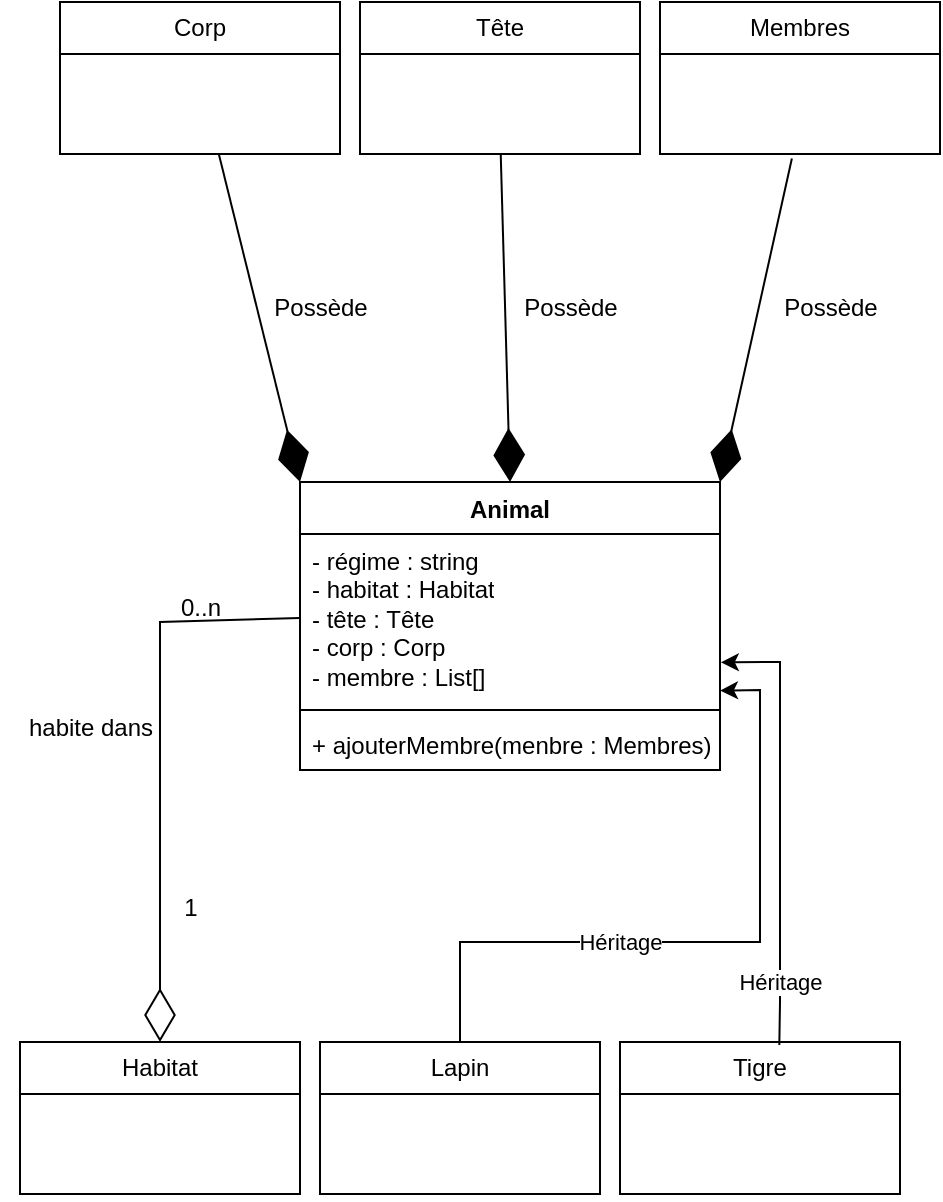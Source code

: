 <mxfile version="25.0.1">
  <diagram name="Page-1" id="IE2YHlmdql8CJOn4e2_S">
    <mxGraphModel dx="302" dy="703" grid="1" gridSize="10" guides="1" tooltips="1" connect="1" arrows="1" fold="1" page="1" pageScale="1" pageWidth="827" pageHeight="1169" math="0" shadow="0">
      <root>
        <mxCell id="0" />
        <mxCell id="1" parent="0" />
        <mxCell id="E9u9W1GBotNpLpHGZfWP-1" value="Animal" style="swimlane;fontStyle=1;align=center;verticalAlign=top;childLayout=stackLayout;horizontal=1;startSize=26;horizontalStack=0;resizeParent=1;resizeParentMax=0;resizeLast=0;collapsible=1;marginBottom=0;whiteSpace=wrap;html=1;" vertex="1" parent="1">
          <mxGeometry x="200" y="300" width="210" height="144" as="geometry" />
        </mxCell>
        <mxCell id="E9u9W1GBotNpLpHGZfWP-2" value="- régime : string&lt;div&gt;- habitat : Habitat&lt;/div&gt;&lt;div&gt;- tête : Tête&lt;/div&gt;&lt;div&gt;- corp : Corp&lt;/div&gt;&lt;div&gt;- membre : List[]&lt;/div&gt;" style="text;strokeColor=none;fillColor=none;align=left;verticalAlign=top;spacingLeft=4;spacingRight=4;overflow=hidden;rotatable=0;points=[[0,0.5],[1,0.5]];portConstraint=eastwest;whiteSpace=wrap;html=1;" vertex="1" parent="E9u9W1GBotNpLpHGZfWP-1">
          <mxGeometry y="26" width="210" height="84" as="geometry" />
        </mxCell>
        <mxCell id="E9u9W1GBotNpLpHGZfWP-3" value="" style="line;strokeWidth=1;fillColor=none;align=left;verticalAlign=middle;spacingTop=-1;spacingLeft=3;spacingRight=3;rotatable=0;labelPosition=right;points=[];portConstraint=eastwest;strokeColor=inherit;" vertex="1" parent="E9u9W1GBotNpLpHGZfWP-1">
          <mxGeometry y="110" width="210" height="8" as="geometry" />
        </mxCell>
        <mxCell id="E9u9W1GBotNpLpHGZfWP-4" value="+ ajouterMembre(menbre : Membres)" style="text;strokeColor=none;fillColor=none;align=left;verticalAlign=top;spacingLeft=4;spacingRight=4;overflow=hidden;rotatable=0;points=[[0,0.5],[1,0.5]];portConstraint=eastwest;whiteSpace=wrap;html=1;" vertex="1" parent="E9u9W1GBotNpLpHGZfWP-1">
          <mxGeometry y="118" width="210" height="26" as="geometry" />
        </mxCell>
        <mxCell id="E9u9W1GBotNpLpHGZfWP-5" value="Corp" style="swimlane;fontStyle=0;childLayout=stackLayout;horizontal=1;startSize=26;fillColor=none;horizontalStack=0;resizeParent=1;resizeParentMax=0;resizeLast=0;collapsible=1;marginBottom=0;whiteSpace=wrap;html=1;" vertex="1" parent="1">
          <mxGeometry x="80" y="60" width="140" height="76" as="geometry" />
        </mxCell>
        <mxCell id="E9u9W1GBotNpLpHGZfWP-6" value="&lt;div&gt;&lt;br&gt;&lt;/div&gt;&lt;div&gt;&lt;br&gt;&lt;/div&gt;&lt;div&gt;&lt;br&gt;&lt;/div&gt;" style="text;strokeColor=none;fillColor=none;align=left;verticalAlign=top;spacingLeft=4;spacingRight=4;overflow=hidden;rotatable=0;points=[[0,0.5],[1,0.5]];portConstraint=eastwest;whiteSpace=wrap;html=1;" vertex="1" parent="E9u9W1GBotNpLpHGZfWP-5">
          <mxGeometry y="26" width="140" height="24" as="geometry" />
        </mxCell>
        <mxCell id="E9u9W1GBotNpLpHGZfWP-8" value="&lt;div&gt;&lt;br&gt;&lt;/div&gt;&lt;div&gt;&lt;br&gt;&lt;/div&gt;&lt;div&gt;&lt;br&gt;&lt;/div&gt;" style="text;strokeColor=none;fillColor=none;align=left;verticalAlign=top;spacingLeft=4;spacingRight=4;overflow=hidden;rotatable=0;points=[[0,0.5],[1,0.5]];portConstraint=eastwest;whiteSpace=wrap;html=1;" vertex="1" parent="E9u9W1GBotNpLpHGZfWP-5">
          <mxGeometry y="50" width="140" height="26" as="geometry" />
        </mxCell>
        <mxCell id="E9u9W1GBotNpLpHGZfWP-10" value="Tête" style="swimlane;fontStyle=0;childLayout=stackLayout;horizontal=1;startSize=26;fillColor=none;horizontalStack=0;resizeParent=1;resizeParentMax=0;resizeLast=0;collapsible=1;marginBottom=0;whiteSpace=wrap;html=1;" vertex="1" parent="1">
          <mxGeometry x="230" y="60" width="140" height="76" as="geometry" />
        </mxCell>
        <mxCell id="E9u9W1GBotNpLpHGZfWP-11" value="&lt;div&gt;&lt;br&gt;&lt;/div&gt;&lt;div&gt;&lt;br&gt;&lt;/div&gt;&lt;div&gt;&lt;br&gt;&lt;/div&gt;" style="text;strokeColor=none;fillColor=none;align=left;verticalAlign=top;spacingLeft=4;spacingRight=4;overflow=hidden;rotatable=0;points=[[0,0.5],[1,0.5]];portConstraint=eastwest;whiteSpace=wrap;html=1;" vertex="1" parent="E9u9W1GBotNpLpHGZfWP-10">
          <mxGeometry y="26" width="140" height="24" as="geometry" />
        </mxCell>
        <mxCell id="E9u9W1GBotNpLpHGZfWP-12" value="&lt;div&gt;&lt;br&gt;&lt;/div&gt;&lt;div&gt;&lt;br&gt;&lt;/div&gt;&lt;div&gt;&lt;br&gt;&lt;/div&gt;" style="text;strokeColor=none;fillColor=none;align=left;verticalAlign=top;spacingLeft=4;spacingRight=4;overflow=hidden;rotatable=0;points=[[0,0.5],[1,0.5]];portConstraint=eastwest;whiteSpace=wrap;html=1;" vertex="1" parent="E9u9W1GBotNpLpHGZfWP-10">
          <mxGeometry y="50" width="140" height="26" as="geometry" />
        </mxCell>
        <mxCell id="E9u9W1GBotNpLpHGZfWP-14" value="" style="endArrow=diamondThin;endFill=1;endSize=24;html=1;rounded=0;entryX=0.5;entryY=0;entryDx=0;entryDy=0;" edge="1" parent="1" source="E9u9W1GBotNpLpHGZfWP-12" target="E9u9W1GBotNpLpHGZfWP-1">
          <mxGeometry width="160" relative="1" as="geometry">
            <mxPoint x="240" y="400" as="sourcePoint" />
            <mxPoint x="400" y="400" as="targetPoint" />
          </mxGeometry>
        </mxCell>
        <mxCell id="E9u9W1GBotNpLpHGZfWP-15" value="" style="endArrow=diamondThin;endFill=1;endSize=24;html=1;rounded=0;entryX=1;entryY=0;entryDx=0;entryDy=0;exitX=0.471;exitY=1.094;exitDx=0;exitDy=0;exitPerimeter=0;" edge="1" parent="1" source="E9u9W1GBotNpLpHGZfWP-19" target="E9u9W1GBotNpLpHGZfWP-1">
          <mxGeometry width="160" relative="1" as="geometry">
            <mxPoint x="483.069" y="136" as="sourcePoint" />
            <mxPoint x="400" y="400" as="targetPoint" />
            <Array as="points" />
          </mxGeometry>
        </mxCell>
        <mxCell id="E9u9W1GBotNpLpHGZfWP-16" value="" style="endArrow=diamondThin;endFill=1;endSize=24;html=1;rounded=0;entryX=0;entryY=0;entryDx=0;entryDy=0;" edge="1" parent="1" source="E9u9W1GBotNpLpHGZfWP-5" target="E9u9W1GBotNpLpHGZfWP-1">
          <mxGeometry width="160" relative="1" as="geometry">
            <mxPoint x="240" y="400" as="sourcePoint" />
            <mxPoint x="400" y="400" as="targetPoint" />
          </mxGeometry>
        </mxCell>
        <mxCell id="E9u9W1GBotNpLpHGZfWP-18" value="Membres" style="swimlane;fontStyle=0;childLayout=stackLayout;horizontal=1;startSize=26;fillColor=none;horizontalStack=0;resizeParent=1;resizeParentMax=0;resizeLast=0;collapsible=1;marginBottom=0;whiteSpace=wrap;html=1;" vertex="1" parent="1">
          <mxGeometry x="380" y="60" width="140" height="76" as="geometry" />
        </mxCell>
        <mxCell id="E9u9W1GBotNpLpHGZfWP-20" value="&lt;div&gt;&lt;br&gt;&lt;/div&gt;&lt;div&gt;&lt;br&gt;&lt;/div&gt;&lt;div&gt;&lt;br&gt;&lt;/div&gt;" style="text;strokeColor=none;fillColor=none;align=left;verticalAlign=top;spacingLeft=4;spacingRight=4;overflow=hidden;rotatable=0;points=[[0,0.5],[1,0.5]];portConstraint=eastwest;whiteSpace=wrap;html=1;" vertex="1" parent="E9u9W1GBotNpLpHGZfWP-18">
          <mxGeometry y="26" width="140" height="26" as="geometry" />
        </mxCell>
        <mxCell id="E9u9W1GBotNpLpHGZfWP-19" value="&lt;div&gt;&lt;br&gt;&lt;/div&gt;&lt;div&gt;&lt;br&gt;&lt;/div&gt;&lt;div&gt;&lt;br&gt;&lt;/div&gt;" style="text;strokeColor=none;fillColor=none;align=left;verticalAlign=top;spacingLeft=4;spacingRight=4;overflow=hidden;rotatable=0;points=[[0,0.5],[1,0.5]];portConstraint=eastwest;whiteSpace=wrap;html=1;" vertex="1" parent="E9u9W1GBotNpLpHGZfWP-18">
          <mxGeometry y="52" width="140" height="24" as="geometry" />
        </mxCell>
        <mxCell id="E9u9W1GBotNpLpHGZfWP-21" value="Habitat" style="swimlane;fontStyle=0;childLayout=stackLayout;horizontal=1;startSize=26;fillColor=none;horizontalStack=0;resizeParent=1;resizeParentMax=0;resizeLast=0;collapsible=1;marginBottom=0;whiteSpace=wrap;html=1;" vertex="1" parent="1">
          <mxGeometry x="60" y="580" width="140" height="76" as="geometry" />
        </mxCell>
        <mxCell id="E9u9W1GBotNpLpHGZfWP-22" value="&lt;div&gt;&lt;br&gt;&lt;/div&gt;&lt;div&gt;&lt;br&gt;&lt;/div&gt;&lt;div&gt;&lt;br&gt;&lt;/div&gt;" style="text;strokeColor=none;fillColor=none;align=left;verticalAlign=top;spacingLeft=4;spacingRight=4;overflow=hidden;rotatable=0;points=[[0,0.5],[1,0.5]];portConstraint=eastwest;whiteSpace=wrap;html=1;" vertex="1" parent="E9u9W1GBotNpLpHGZfWP-21">
          <mxGeometry y="26" width="140" height="24" as="geometry" />
        </mxCell>
        <mxCell id="E9u9W1GBotNpLpHGZfWP-23" value="&lt;div&gt;&lt;br&gt;&lt;/div&gt;&lt;div&gt;&lt;br&gt;&lt;/div&gt;&lt;div&gt;&lt;br&gt;&lt;/div&gt;" style="text;strokeColor=none;fillColor=none;align=left;verticalAlign=top;spacingLeft=4;spacingRight=4;overflow=hidden;rotatable=0;points=[[0,0.5],[1,0.5]];portConstraint=eastwest;whiteSpace=wrap;html=1;" vertex="1" parent="E9u9W1GBotNpLpHGZfWP-21">
          <mxGeometry y="50" width="140" height="26" as="geometry" />
        </mxCell>
        <mxCell id="E9u9W1GBotNpLpHGZfWP-24" value="Lapin" style="swimlane;fontStyle=0;childLayout=stackLayout;horizontal=1;startSize=26;fillColor=none;horizontalStack=0;resizeParent=1;resizeParentMax=0;resizeLast=0;collapsible=1;marginBottom=0;whiteSpace=wrap;html=1;" vertex="1" parent="1">
          <mxGeometry x="210" y="580" width="140" height="76" as="geometry" />
        </mxCell>
        <mxCell id="E9u9W1GBotNpLpHGZfWP-25" value="&lt;div&gt;&lt;br&gt;&lt;/div&gt;&lt;div&gt;&lt;br&gt;&lt;/div&gt;&lt;div&gt;&lt;br&gt;&lt;/div&gt;" style="text;strokeColor=none;fillColor=none;align=left;verticalAlign=top;spacingLeft=4;spacingRight=4;overflow=hidden;rotatable=0;points=[[0,0.5],[1,0.5]];portConstraint=eastwest;whiteSpace=wrap;html=1;" vertex="1" parent="E9u9W1GBotNpLpHGZfWP-24">
          <mxGeometry y="26" width="140" height="24" as="geometry" />
        </mxCell>
        <mxCell id="E9u9W1GBotNpLpHGZfWP-26" value="&lt;div&gt;&lt;br&gt;&lt;/div&gt;&lt;div&gt;&lt;br&gt;&lt;/div&gt;&lt;div&gt;&lt;br&gt;&lt;/div&gt;" style="text;strokeColor=none;fillColor=none;align=left;verticalAlign=top;spacingLeft=4;spacingRight=4;overflow=hidden;rotatable=0;points=[[0,0.5],[1,0.5]];portConstraint=eastwest;whiteSpace=wrap;html=1;" vertex="1" parent="E9u9W1GBotNpLpHGZfWP-24">
          <mxGeometry y="50" width="140" height="26" as="geometry" />
        </mxCell>
        <mxCell id="E9u9W1GBotNpLpHGZfWP-27" value="Tigre" style="swimlane;fontStyle=0;childLayout=stackLayout;horizontal=1;startSize=26;fillColor=none;horizontalStack=0;resizeParent=1;resizeParentMax=0;resizeLast=0;collapsible=1;marginBottom=0;whiteSpace=wrap;html=1;" vertex="1" parent="1">
          <mxGeometry x="360" y="580" width="140" height="76" as="geometry" />
        </mxCell>
        <mxCell id="E9u9W1GBotNpLpHGZfWP-28" value="&lt;div&gt;&lt;br&gt;&lt;/div&gt;&lt;div&gt;&lt;br&gt;&lt;/div&gt;&lt;div&gt;&lt;br&gt;&lt;/div&gt;" style="text;strokeColor=none;fillColor=none;align=left;verticalAlign=top;spacingLeft=4;spacingRight=4;overflow=hidden;rotatable=0;points=[[0,0.5],[1,0.5]];portConstraint=eastwest;whiteSpace=wrap;html=1;" vertex="1" parent="E9u9W1GBotNpLpHGZfWP-27">
          <mxGeometry y="26" width="140" height="24" as="geometry" />
        </mxCell>
        <mxCell id="E9u9W1GBotNpLpHGZfWP-29" value="&lt;div&gt;&lt;br&gt;&lt;/div&gt;&lt;div&gt;&lt;br&gt;&lt;/div&gt;&lt;div&gt;&lt;br&gt;&lt;/div&gt;" style="text;strokeColor=none;fillColor=none;align=left;verticalAlign=top;spacingLeft=4;spacingRight=4;overflow=hidden;rotatable=0;points=[[0,0.5],[1,0.5]];portConstraint=eastwest;whiteSpace=wrap;html=1;" vertex="1" parent="E9u9W1GBotNpLpHGZfWP-27">
          <mxGeometry y="50" width="140" height="26" as="geometry" />
        </mxCell>
        <mxCell id="E9u9W1GBotNpLpHGZfWP-30" value="" style="endArrow=diamondThin;endFill=0;endSize=24;html=1;rounded=0;entryX=0.5;entryY=0;entryDx=0;entryDy=0;exitX=0;exitY=0.5;exitDx=0;exitDy=0;" edge="1" parent="1" source="E9u9W1GBotNpLpHGZfWP-2" target="E9u9W1GBotNpLpHGZfWP-21">
          <mxGeometry width="160" relative="1" as="geometry">
            <mxPoint x="90" y="490" as="sourcePoint" />
            <mxPoint x="250" y="490" as="targetPoint" />
            <Array as="points">
              <mxPoint x="130" y="370" />
            </Array>
          </mxGeometry>
        </mxCell>
        <mxCell id="E9u9W1GBotNpLpHGZfWP-32" value="" style="endArrow=classic;html=1;rounded=0;exitX=0.5;exitY=0;exitDx=0;exitDy=0;entryX=1;entryY=0.932;entryDx=0;entryDy=0;entryPerimeter=0;" edge="1" parent="1" source="E9u9W1GBotNpLpHGZfWP-24" target="E9u9W1GBotNpLpHGZfWP-2">
          <mxGeometry relative="1" as="geometry">
            <mxPoint x="230" y="490" as="sourcePoint" />
            <mxPoint x="330" y="490" as="targetPoint" />
            <Array as="points">
              <mxPoint x="280" y="530" />
              <mxPoint x="430" y="530" />
              <mxPoint x="430" y="404" />
            </Array>
          </mxGeometry>
        </mxCell>
        <mxCell id="E9u9W1GBotNpLpHGZfWP-33" value="Héritage" style="edgeLabel;resizable=0;;align=center;verticalAlign=middle;html=1;" connectable="0" vertex="1" parent="E9u9W1GBotNpLpHGZfWP-32">
          <mxGeometry relative="1" as="geometry">
            <mxPoint x="-43" as="offset" />
          </mxGeometry>
        </mxCell>
        <mxCell id="E9u9W1GBotNpLpHGZfWP-34" value="" style="endArrow=classic;html=1;rounded=0;exitX=0.569;exitY=0.02;exitDx=0;exitDy=0;entryX=1.002;entryY=0.764;entryDx=0;entryDy=0;entryPerimeter=0;exitPerimeter=0;" edge="1" parent="1" source="E9u9W1GBotNpLpHGZfWP-27" target="E9u9W1GBotNpLpHGZfWP-2">
          <mxGeometry relative="1" as="geometry">
            <mxPoint x="290" y="590" as="sourcePoint" />
            <mxPoint x="420" y="414" as="targetPoint" />
            <Array as="points">
              <mxPoint x="440" y="560" />
              <mxPoint x="440" y="540" />
              <mxPoint x="440" y="390" />
            </Array>
          </mxGeometry>
        </mxCell>
        <mxCell id="E9u9W1GBotNpLpHGZfWP-35" value="Héritage" style="edgeLabel;resizable=0;;align=center;verticalAlign=middle;html=1;" connectable="0" vertex="1" parent="E9u9W1GBotNpLpHGZfWP-34">
          <mxGeometry relative="1" as="geometry">
            <mxPoint y="79" as="offset" />
          </mxGeometry>
        </mxCell>
        <mxCell id="E9u9W1GBotNpLpHGZfWP-36" value="0..n" style="text;html=1;align=center;verticalAlign=middle;resizable=0;points=[];autosize=1;strokeColor=none;fillColor=none;" vertex="1" parent="1">
          <mxGeometry x="130" y="348" width="40" height="30" as="geometry" />
        </mxCell>
        <mxCell id="E9u9W1GBotNpLpHGZfWP-37" value="1" style="text;html=1;align=center;verticalAlign=middle;resizable=0;points=[];autosize=1;strokeColor=none;fillColor=none;" vertex="1" parent="1">
          <mxGeometry x="130" y="498" width="30" height="30" as="geometry" />
        </mxCell>
        <mxCell id="E9u9W1GBotNpLpHGZfWP-38" value="habite dans" style="text;html=1;align=center;verticalAlign=middle;resizable=0;points=[];autosize=1;strokeColor=none;fillColor=none;" vertex="1" parent="1">
          <mxGeometry x="50" y="408" width="90" height="30" as="geometry" />
        </mxCell>
        <mxCell id="E9u9W1GBotNpLpHGZfWP-39" value="Possède" style="text;html=1;align=center;verticalAlign=middle;resizable=0;points=[];autosize=1;strokeColor=none;fillColor=none;" vertex="1" parent="1">
          <mxGeometry x="175" y="198" width="70" height="30" as="geometry" />
        </mxCell>
        <mxCell id="E9u9W1GBotNpLpHGZfWP-41" value="Possède" style="text;html=1;align=center;verticalAlign=middle;resizable=0;points=[];autosize=1;strokeColor=none;fillColor=none;" vertex="1" parent="1">
          <mxGeometry x="300" y="198" width="70" height="30" as="geometry" />
        </mxCell>
        <mxCell id="E9u9W1GBotNpLpHGZfWP-42" value="Possède" style="text;html=1;align=center;verticalAlign=middle;resizable=0;points=[];autosize=1;strokeColor=none;fillColor=none;" vertex="1" parent="1">
          <mxGeometry x="430" y="198" width="70" height="30" as="geometry" />
        </mxCell>
      </root>
    </mxGraphModel>
  </diagram>
</mxfile>
